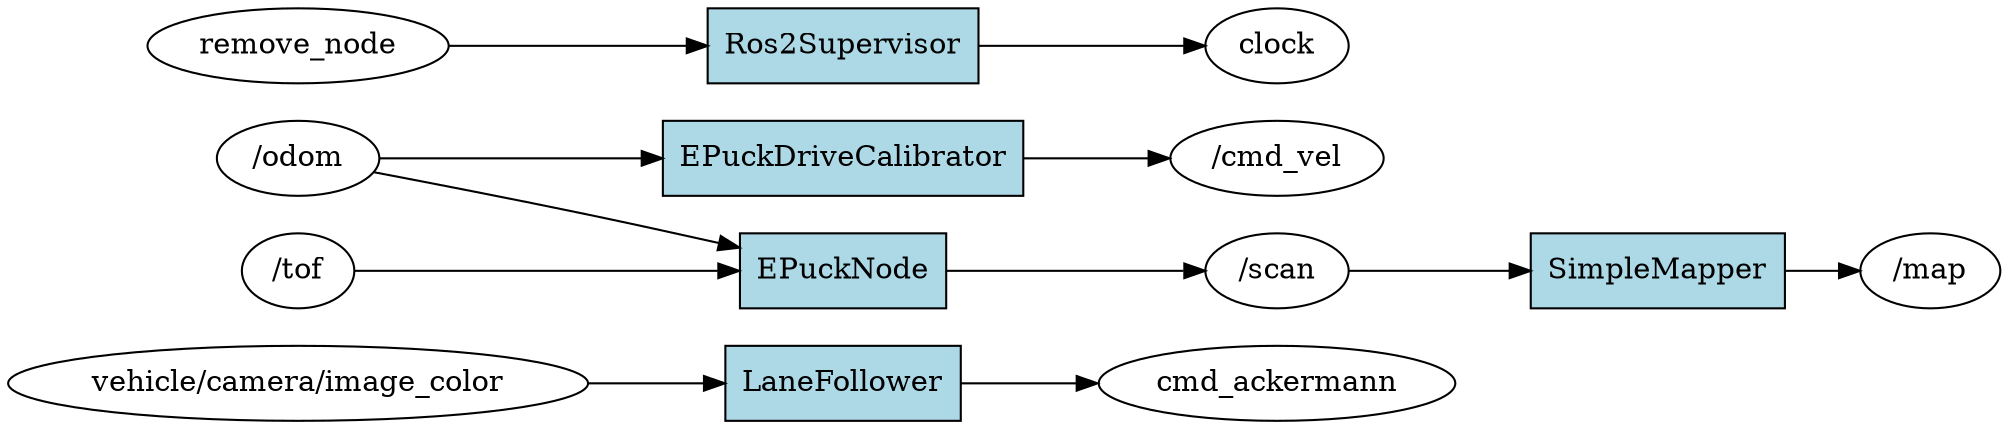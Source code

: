 digraph ROS2_Computation_Graph {
  rankdir=LR;
  node [shape=box, style=filled, fillcolor=lightgray];
  "cmd_ackermann" [shape=ellipse, fillcolor=white];
  "LaneFollower" -> "cmd_ackermann";
  "vehicle/camera/image_color" [shape=ellipse, fillcolor=white];
  "vehicle/camera/image_color" -> "LaneFollower";
  "/odom" [shape=ellipse, fillcolor=white];
  "/odom" -> "EPuckDriveCalibrator";
  "/odom" -> "EPuckNode";
  "/cmd_vel" [shape=ellipse, fillcolor=white];
  "EPuckDriveCalibrator" -> "/cmd_vel";
  "/map" [shape=ellipse, fillcolor=white];
  "SimpleMapper" -> "/map";
  "/scan" [shape=ellipse, fillcolor=white];
  "EPuckNode" -> "/scan";
  "/scan" -> "SimpleMapper";
  "/tof" [shape=ellipse, fillcolor=white];
  "/tof" -> "EPuckNode";
  "clock" [shape=ellipse, fillcolor=white];
  "Ros2Supervisor" -> "clock";
  "remove_node" [shape=ellipse, fillcolor=white];
  "remove_node" -> "Ros2Supervisor";
  "EPuckDriveCalibrator" [shape=box, fillcolor=lightblue];
  "Ros2Supervisor" [shape=box, fillcolor=lightblue];
  "LaneFollower" [shape=box, fillcolor=lightblue];
  "SimpleMapper" [shape=box, fillcolor=lightblue];
  "EPuckNode" [shape=box, fillcolor=lightblue];
}